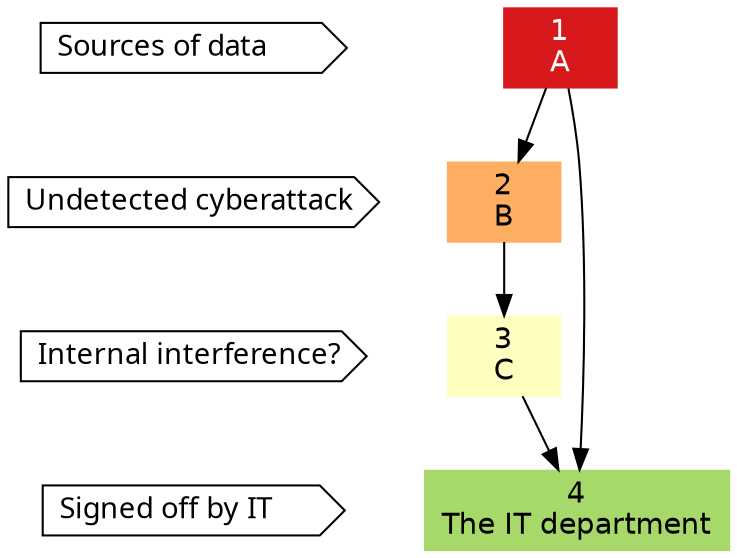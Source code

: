 digraph {
  compound=true;
  color=red;
  labelloc=t;
  fontname="Helvetica";
  fontsize=24;
  label="";
  rankdir="TB";
{rank=same; "Sources of data        ";"A";}
{rank=same; "Undetected cyberattack ";"B";}
{rank=same; "Internal interference? ";"C";}
{rank=same; "Signed off by IT       ";"D";}

  "Undetected cyberattack " [shape=box; fontname=Helvetica; label="Undetected cyberattack ";shape=cds;fontname="Monaco";];
  "Sources of data        " [shape=box; fontname=Helvetica; label="Sources of data        ";shape=cds;fontname="Monaco";];
  "Signed off by IT       " [shape=box; fontname=Helvetica; label="Signed off by IT       ";shape=cds;fontname="Monaco";];
  "Internal interference? " [shape=box; fontname=Helvetica; label="Internal interference? ";shape=cds;fontname="Monaco";];
  "D" [fillcolor="/rdylgn5/4";color="/rdylgn5/4";style=filled;fontcolor=black;shape=box; fontname=Helvetica; label="4\nThe IT department";];
  "C" [fillcolor="/rdylgn5/3";color="/rdylgn5/3";style=filled;fontcolor=black;shape=box; fontname=Helvetica; label="3\nC";];
  "B" [fillcolor="/rdylgn5/2";color="/rdylgn5/2";style=filled;fontcolor=black;shape=box; fontname=Helvetica; label="2\nB";];
  "A" [fillcolor="/rdylgn5/1";color="/rdylgn5/1";style=filled;fontcolor=white;shape=box; fontname=Helvetica; label="1\nA";];

  "Internal interference? "->"Signed off by IT       " [style=invis; ];
  "Undetected cyberattack "->"Internal interference? " [style=invis; ];
  "Sources of data        "->"Undetected cyberattack " [style=invis; ];
  "A"->"B";
  "A"->"D";
  "C"->"D";
  "B"->"C";
}

